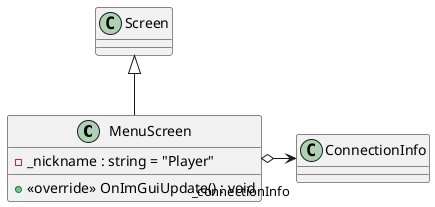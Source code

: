 @startuml
class MenuScreen {
    - _nickname : string = "Player"
    + <<override>> OnImGuiUpdate() : void
}
Screen <|-- MenuScreen
MenuScreen o-> "_connectionInfo" ConnectionInfo
@enduml
